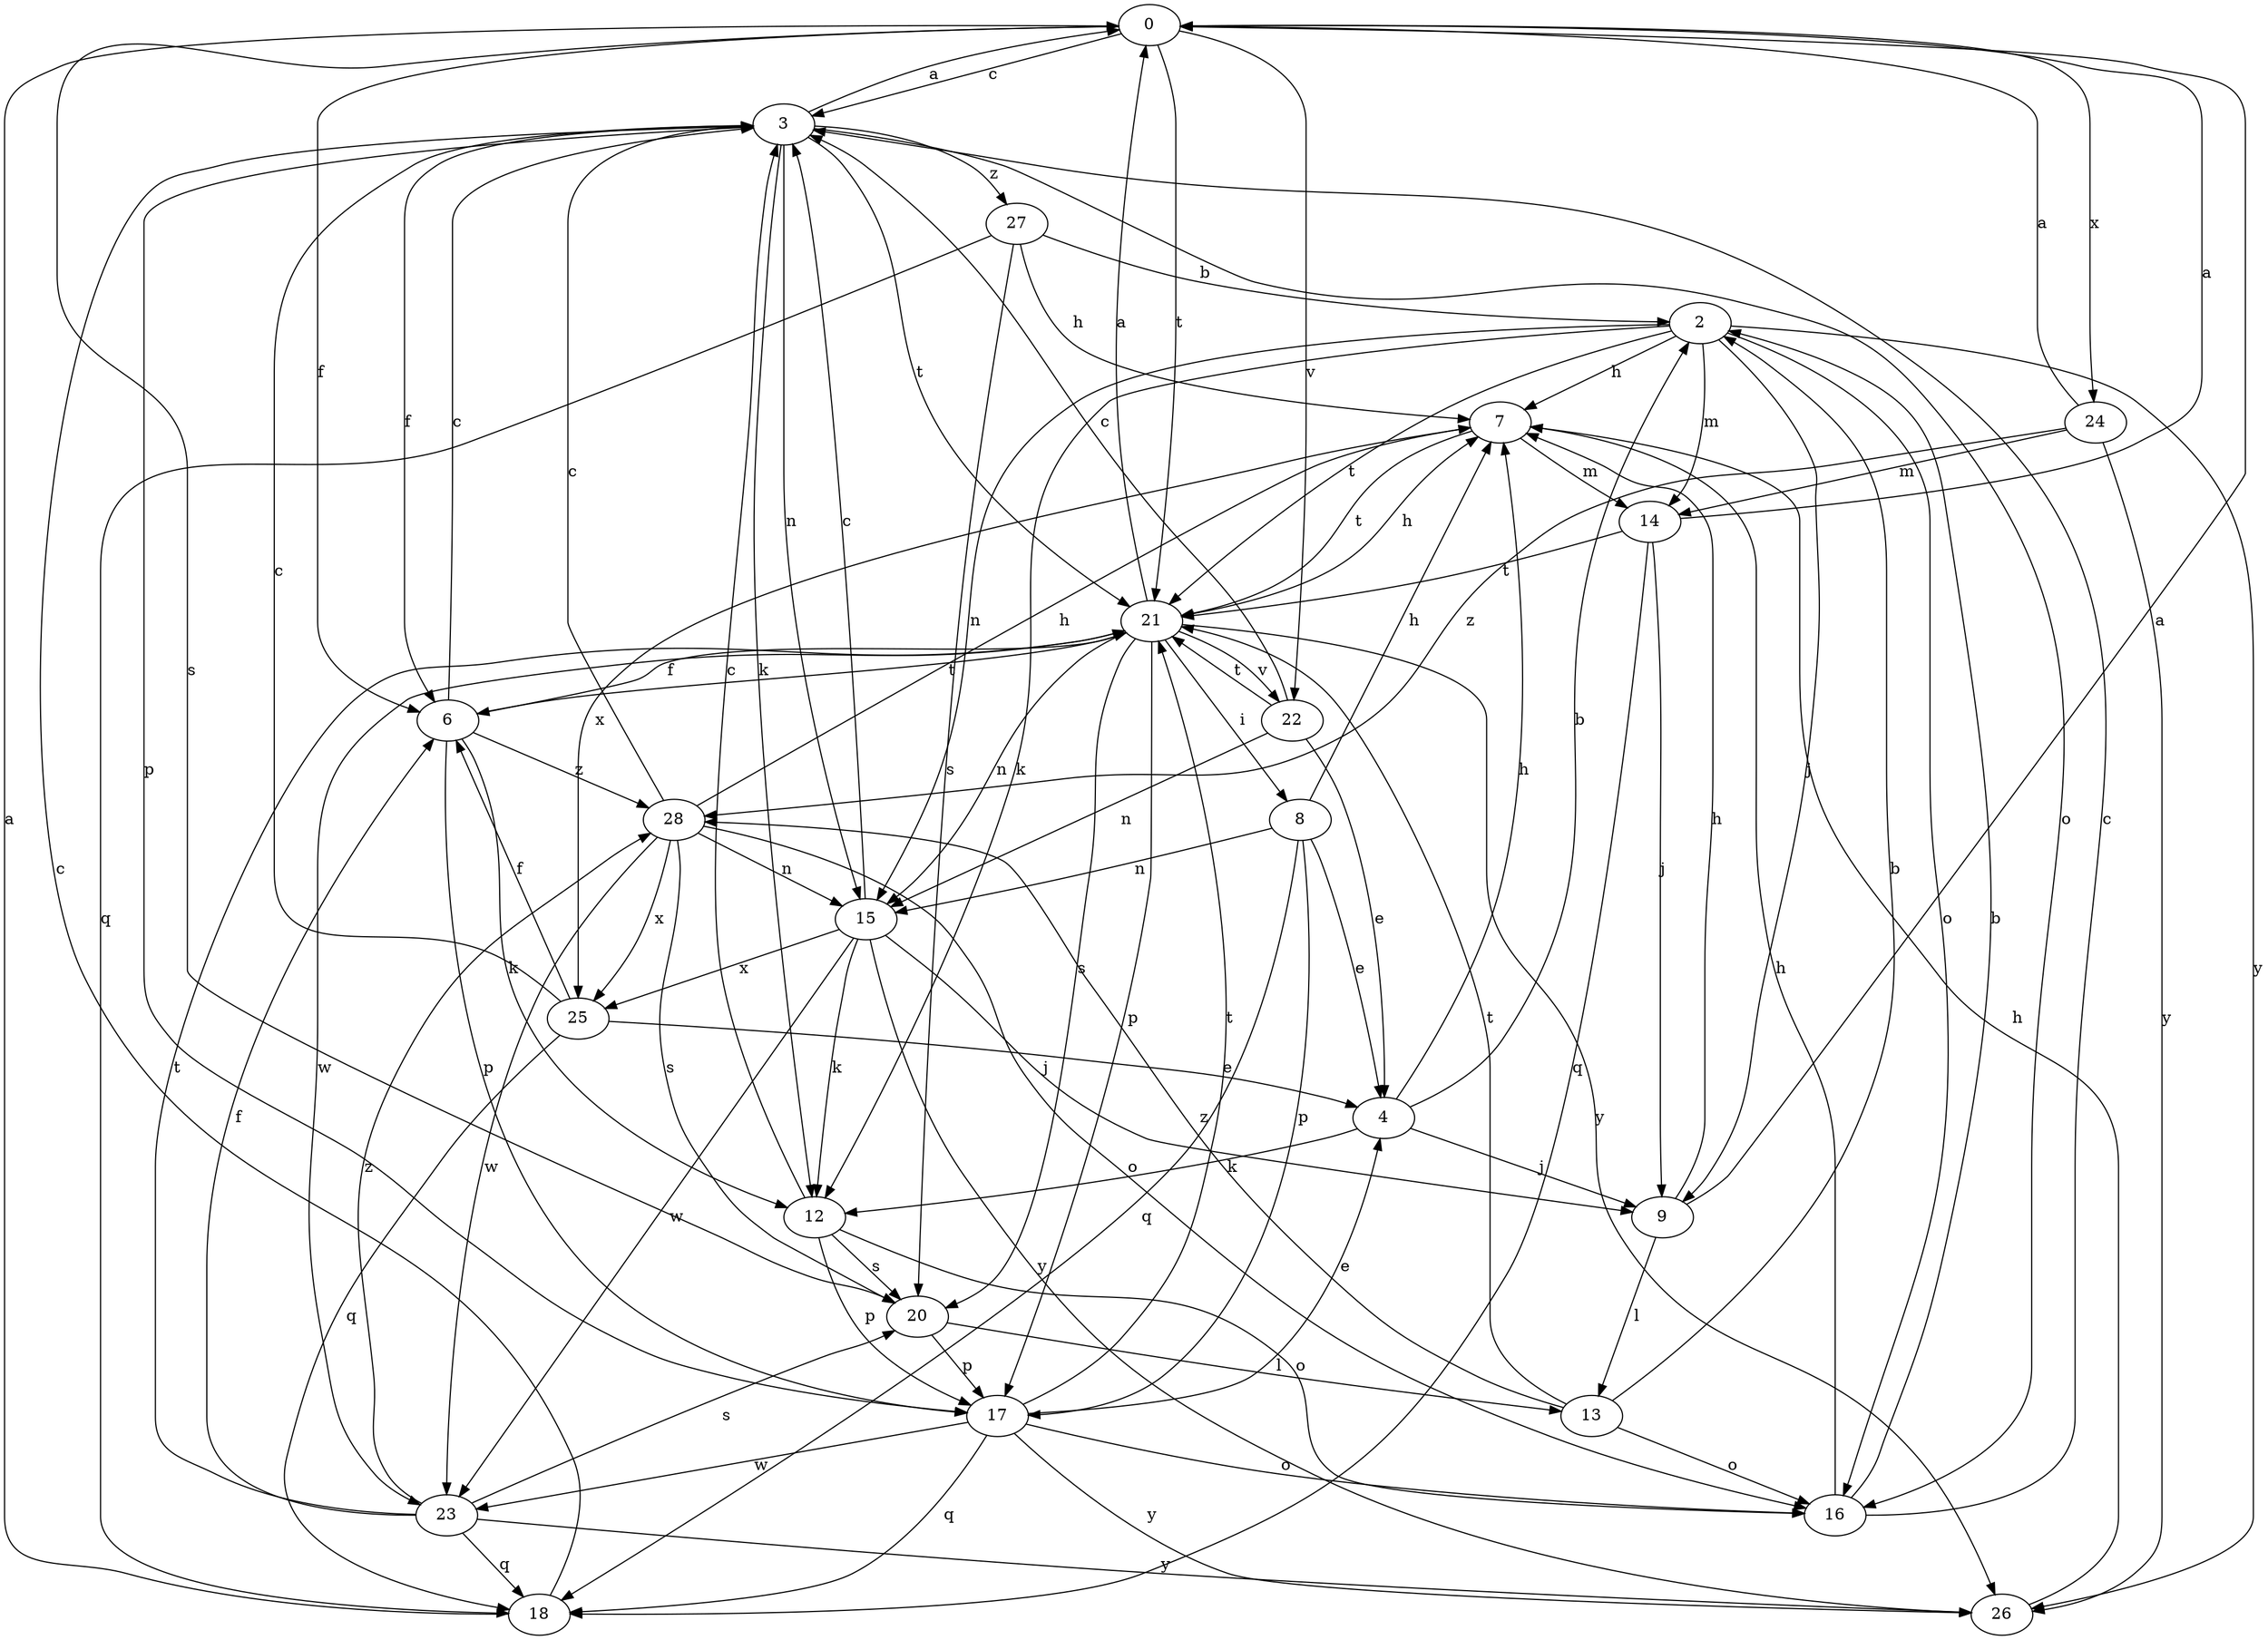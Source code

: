 strict digraph  {
0;
2;
3;
4;
6;
7;
8;
9;
12;
13;
14;
15;
16;
17;
18;
20;
21;
22;
23;
24;
25;
26;
27;
28;
0 -> 3  [label=c];
0 -> 6  [label=f];
0 -> 20  [label=s];
0 -> 21  [label=t];
0 -> 22  [label=v];
0 -> 24  [label=x];
2 -> 7  [label=h];
2 -> 9  [label=j];
2 -> 12  [label=k];
2 -> 14  [label=m];
2 -> 15  [label=n];
2 -> 16  [label=o];
2 -> 21  [label=t];
2 -> 26  [label=y];
3 -> 0  [label=a];
3 -> 6  [label=f];
3 -> 12  [label=k];
3 -> 15  [label=n];
3 -> 16  [label=o];
3 -> 17  [label=p];
3 -> 21  [label=t];
3 -> 27  [label=z];
4 -> 2  [label=b];
4 -> 7  [label=h];
4 -> 9  [label=j];
4 -> 12  [label=k];
6 -> 3  [label=c];
6 -> 12  [label=k];
6 -> 17  [label=p];
6 -> 21  [label=t];
6 -> 28  [label=z];
7 -> 14  [label=m];
7 -> 21  [label=t];
7 -> 25  [label=x];
8 -> 4  [label=e];
8 -> 7  [label=h];
8 -> 15  [label=n];
8 -> 17  [label=p];
8 -> 18  [label=q];
9 -> 0  [label=a];
9 -> 7  [label=h];
9 -> 13  [label=l];
12 -> 3  [label=c];
12 -> 16  [label=o];
12 -> 17  [label=p];
12 -> 20  [label=s];
13 -> 2  [label=b];
13 -> 16  [label=o];
13 -> 21  [label=t];
13 -> 28  [label=z];
14 -> 0  [label=a];
14 -> 9  [label=j];
14 -> 18  [label=q];
14 -> 21  [label=t];
15 -> 3  [label=c];
15 -> 9  [label=j];
15 -> 12  [label=k];
15 -> 23  [label=w];
15 -> 25  [label=x];
15 -> 26  [label=y];
16 -> 2  [label=b];
16 -> 3  [label=c];
16 -> 7  [label=h];
17 -> 4  [label=e];
17 -> 16  [label=o];
17 -> 18  [label=q];
17 -> 21  [label=t];
17 -> 23  [label=w];
17 -> 26  [label=y];
18 -> 0  [label=a];
18 -> 3  [label=c];
20 -> 13  [label=l];
20 -> 17  [label=p];
21 -> 0  [label=a];
21 -> 6  [label=f];
21 -> 7  [label=h];
21 -> 8  [label=i];
21 -> 15  [label=n];
21 -> 17  [label=p];
21 -> 20  [label=s];
21 -> 22  [label=v];
21 -> 23  [label=w];
21 -> 26  [label=y];
22 -> 3  [label=c];
22 -> 4  [label=e];
22 -> 15  [label=n];
22 -> 21  [label=t];
23 -> 6  [label=f];
23 -> 18  [label=q];
23 -> 20  [label=s];
23 -> 21  [label=t];
23 -> 26  [label=y];
23 -> 28  [label=z];
24 -> 0  [label=a];
24 -> 14  [label=m];
24 -> 26  [label=y];
24 -> 28  [label=z];
25 -> 3  [label=c];
25 -> 4  [label=e];
25 -> 6  [label=f];
25 -> 18  [label=q];
26 -> 7  [label=h];
27 -> 2  [label=b];
27 -> 7  [label=h];
27 -> 18  [label=q];
27 -> 20  [label=s];
28 -> 3  [label=c];
28 -> 7  [label=h];
28 -> 15  [label=n];
28 -> 16  [label=o];
28 -> 20  [label=s];
28 -> 23  [label=w];
28 -> 25  [label=x];
}
